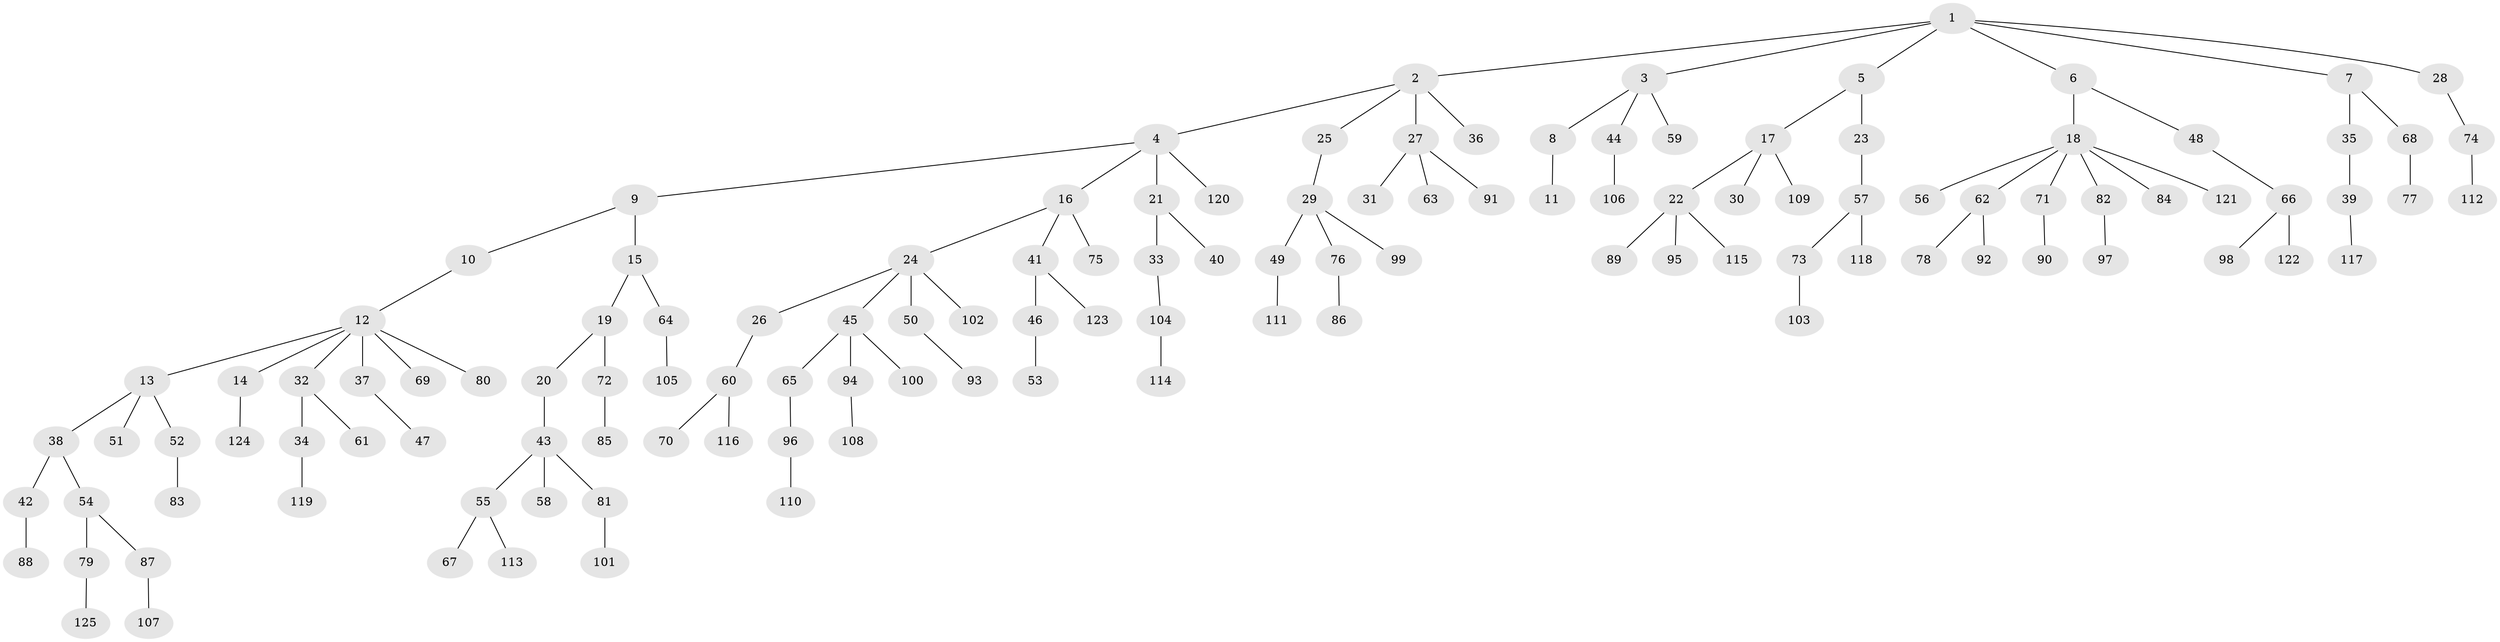 // coarse degree distribution, {5: 0.10526315789473684, 1: 0.6052631578947368, 2: 0.10526315789473684, 3: 0.13157894736842105, 4: 0.05263157894736842}
// Generated by graph-tools (version 1.1) at 2025/37/03/04/25 23:37:24]
// undirected, 125 vertices, 124 edges
graph export_dot {
  node [color=gray90,style=filled];
  1;
  2;
  3;
  4;
  5;
  6;
  7;
  8;
  9;
  10;
  11;
  12;
  13;
  14;
  15;
  16;
  17;
  18;
  19;
  20;
  21;
  22;
  23;
  24;
  25;
  26;
  27;
  28;
  29;
  30;
  31;
  32;
  33;
  34;
  35;
  36;
  37;
  38;
  39;
  40;
  41;
  42;
  43;
  44;
  45;
  46;
  47;
  48;
  49;
  50;
  51;
  52;
  53;
  54;
  55;
  56;
  57;
  58;
  59;
  60;
  61;
  62;
  63;
  64;
  65;
  66;
  67;
  68;
  69;
  70;
  71;
  72;
  73;
  74;
  75;
  76;
  77;
  78;
  79;
  80;
  81;
  82;
  83;
  84;
  85;
  86;
  87;
  88;
  89;
  90;
  91;
  92;
  93;
  94;
  95;
  96;
  97;
  98;
  99;
  100;
  101;
  102;
  103;
  104;
  105;
  106;
  107;
  108;
  109;
  110;
  111;
  112;
  113;
  114;
  115;
  116;
  117;
  118;
  119;
  120;
  121;
  122;
  123;
  124;
  125;
  1 -- 2;
  1 -- 3;
  1 -- 5;
  1 -- 6;
  1 -- 7;
  1 -- 28;
  2 -- 4;
  2 -- 25;
  2 -- 27;
  2 -- 36;
  3 -- 8;
  3 -- 44;
  3 -- 59;
  4 -- 9;
  4 -- 16;
  4 -- 21;
  4 -- 120;
  5 -- 17;
  5 -- 23;
  6 -- 18;
  6 -- 48;
  7 -- 35;
  7 -- 68;
  8 -- 11;
  9 -- 10;
  9 -- 15;
  10 -- 12;
  12 -- 13;
  12 -- 14;
  12 -- 32;
  12 -- 37;
  12 -- 69;
  12 -- 80;
  13 -- 38;
  13 -- 51;
  13 -- 52;
  14 -- 124;
  15 -- 19;
  15 -- 64;
  16 -- 24;
  16 -- 41;
  16 -- 75;
  17 -- 22;
  17 -- 30;
  17 -- 109;
  18 -- 56;
  18 -- 62;
  18 -- 71;
  18 -- 82;
  18 -- 84;
  18 -- 121;
  19 -- 20;
  19 -- 72;
  20 -- 43;
  21 -- 33;
  21 -- 40;
  22 -- 89;
  22 -- 95;
  22 -- 115;
  23 -- 57;
  24 -- 26;
  24 -- 45;
  24 -- 50;
  24 -- 102;
  25 -- 29;
  26 -- 60;
  27 -- 31;
  27 -- 63;
  27 -- 91;
  28 -- 74;
  29 -- 49;
  29 -- 76;
  29 -- 99;
  32 -- 34;
  32 -- 61;
  33 -- 104;
  34 -- 119;
  35 -- 39;
  37 -- 47;
  38 -- 42;
  38 -- 54;
  39 -- 117;
  41 -- 46;
  41 -- 123;
  42 -- 88;
  43 -- 55;
  43 -- 58;
  43 -- 81;
  44 -- 106;
  45 -- 65;
  45 -- 94;
  45 -- 100;
  46 -- 53;
  48 -- 66;
  49 -- 111;
  50 -- 93;
  52 -- 83;
  54 -- 79;
  54 -- 87;
  55 -- 67;
  55 -- 113;
  57 -- 73;
  57 -- 118;
  60 -- 70;
  60 -- 116;
  62 -- 78;
  62 -- 92;
  64 -- 105;
  65 -- 96;
  66 -- 98;
  66 -- 122;
  68 -- 77;
  71 -- 90;
  72 -- 85;
  73 -- 103;
  74 -- 112;
  76 -- 86;
  79 -- 125;
  81 -- 101;
  82 -- 97;
  87 -- 107;
  94 -- 108;
  96 -- 110;
  104 -- 114;
}
